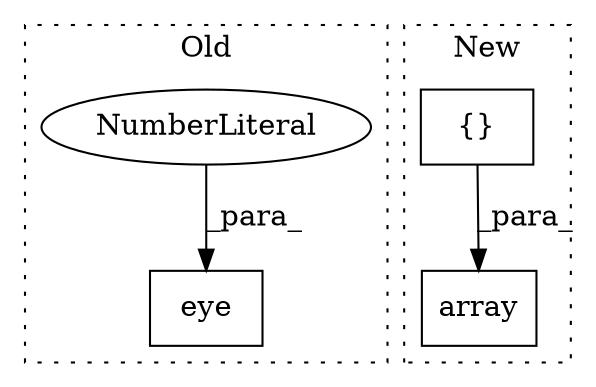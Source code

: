 digraph G {
subgraph cluster0 {
1 [label="eye" a="32" s="623,628" l="4,1" shape="box"];
3 [label="NumberLiteral" a="34" s="627" l="1" shape="ellipse"];
label = "Old";
style="dotted";
}
subgraph cluster1 {
2 [label="array" a="32" s="607,630" l="6,1" shape="box"];
4 [label="{}" a="4" s="622,629" l="1,1" shape="box"];
label = "New";
style="dotted";
}
3 -> 1 [label="_para_"];
4 -> 2 [label="_para_"];
}